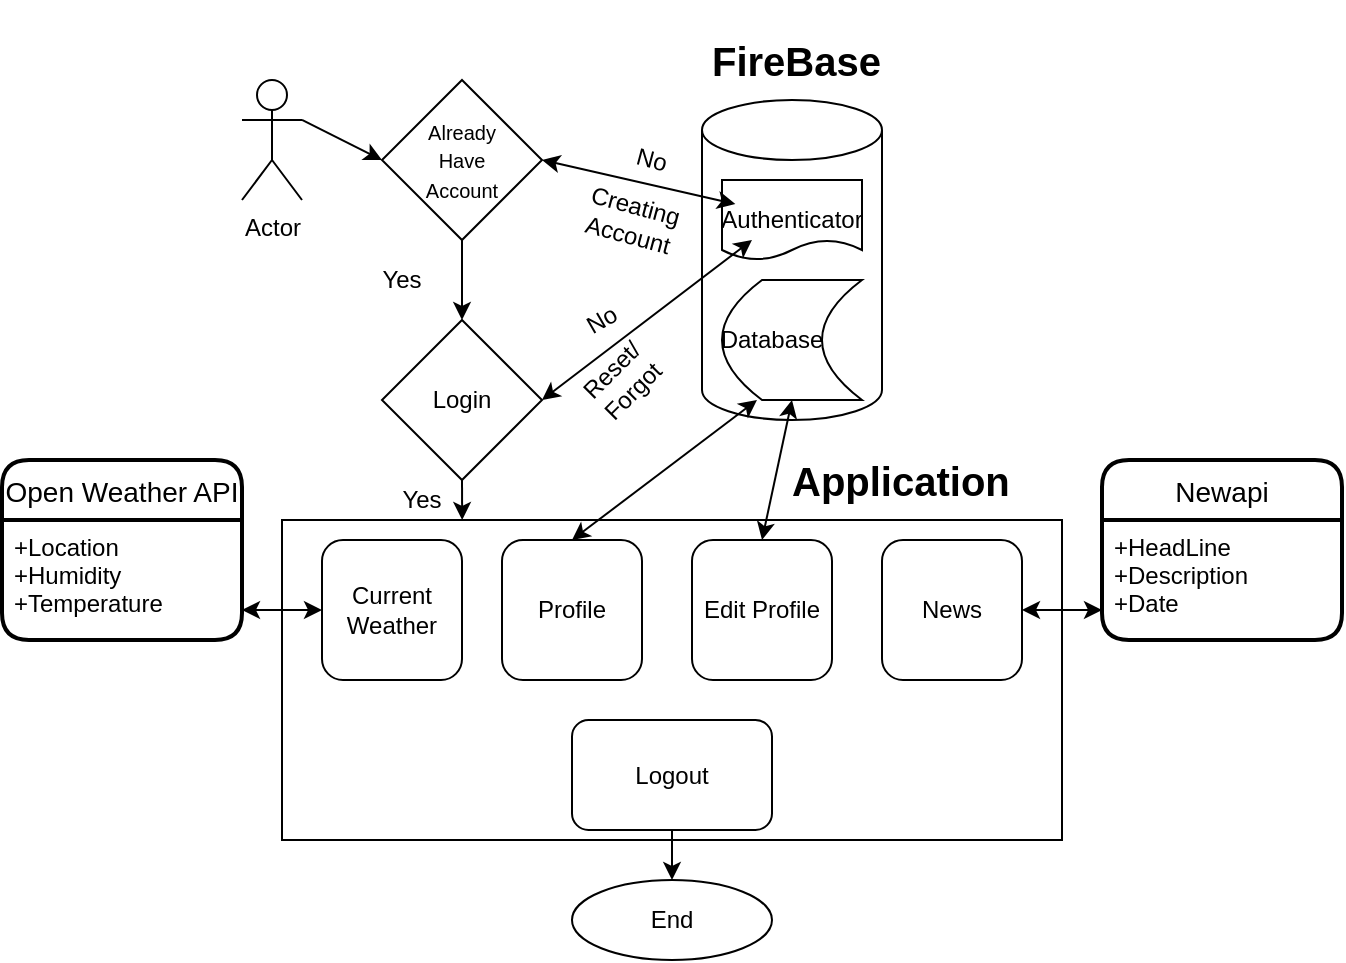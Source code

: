 <mxfile version="13.5.4" type="device"><diagram id="QX4PSyTqt2jTFoReVrML" name="Page-1"><mxGraphModel dx="782" dy="469" grid="1" gridSize="10" guides="1" tooltips="1" connect="1" arrows="1" fold="1" page="1" pageScale="1" pageWidth="1100" pageHeight="850" background="#FFFFFF" math="0" shadow="0"><root><mxCell id="0"/><mxCell id="1" parent="0"/><mxCell id="v5pj5XMlGoA2WD6w22uD-2" value="Actor" style="shape=umlActor;verticalLabelPosition=bottom;verticalAlign=top;html=1;outlineConnect=0;" vertex="1" parent="1"><mxGeometry x="170" y="40" width="30" height="60" as="geometry"/></mxCell><mxCell id="v5pj5XMlGoA2WD6w22uD-3" value="" style="rhombus;whiteSpace=wrap;html=1;" vertex="1" parent="1"><mxGeometry x="240" y="40" width="80" height="80" as="geometry"/></mxCell><mxCell id="v5pj5XMlGoA2WD6w22uD-4" value="" style="rhombus;whiteSpace=wrap;html=1;" vertex="1" parent="1"><mxGeometry x="240" y="160" width="80" height="80" as="geometry"/></mxCell><mxCell id="v5pj5XMlGoA2WD6w22uD-5" value="" style="shape=cylinder2;whiteSpace=wrap;html=1;boundedLbl=1;backgroundOutline=1;size=15;" vertex="1" parent="1"><mxGeometry x="400" y="50" width="90" height="160" as="geometry"/></mxCell><mxCell id="v5pj5XMlGoA2WD6w22uD-7" value="" style="shape=dataStorage;whiteSpace=wrap;html=1;fixedSize=1;" vertex="1" parent="1"><mxGeometry x="410" y="140" width="70" height="60" as="geometry"/></mxCell><mxCell id="v5pj5XMlGoA2WD6w22uD-8" value="" style="shape=document;whiteSpace=wrap;html=1;boundedLbl=1;size=0.25;" vertex="1" parent="1"><mxGeometry x="410" y="90" width="70" height="40" as="geometry"/></mxCell><mxCell id="v5pj5XMlGoA2WD6w22uD-9" value="" style="rounded=0;whiteSpace=wrap;html=1;" vertex="1" parent="1"><mxGeometry x="190" y="260" width="390" height="160" as="geometry"/></mxCell><mxCell id="v5pj5XMlGoA2WD6w22uD-18" value="&lt;h1&gt;&lt;font style=&quot;font-size: 20px&quot;&gt;FireBase&lt;/font&gt;&lt;/h1&gt;" style="text;html=1;strokeColor=none;fillColor=none;spacing=5;spacingTop=-20;whiteSpace=wrap;overflow=hidden;rounded=0;" vertex="1" parent="1"><mxGeometry x="400" y="10" width="100" height="30" as="geometry"/></mxCell><mxCell id="v5pj5XMlGoA2WD6w22uD-19" value="Database" style="text;html=1;strokeColor=none;fillColor=none;align=center;verticalAlign=middle;whiteSpace=wrap;rounded=0;" vertex="1" parent="1"><mxGeometry x="420" y="160" width="30" height="20" as="geometry"/></mxCell><mxCell id="v5pj5XMlGoA2WD6w22uD-21" value="Authenticator" style="text;html=1;strokeColor=none;fillColor=none;align=center;verticalAlign=middle;whiteSpace=wrap;rounded=0;" vertex="1" parent="1"><mxGeometry x="425" y="100" width="40" height="20" as="geometry"/></mxCell><mxCell id="v5pj5XMlGoA2WD6w22uD-25" value="" style="endArrow=classic;startArrow=classic;html=1;exitX=1;exitY=0.5;exitDx=0;exitDy=0;entryX=0;entryY=1;entryDx=0;entryDy=0;" edge="1" parent="1" source="v5pj5XMlGoA2WD6w22uD-4" target="v5pj5XMlGoA2WD6w22uD-21"><mxGeometry width="50" height="50" relative="1" as="geometry"><mxPoint x="330" y="200" as="sourcePoint"/><mxPoint x="380" y="150" as="targetPoint"/></mxGeometry></mxCell><mxCell id="v5pj5XMlGoA2WD6w22uD-26" value="" style="endArrow=classic;startArrow=classic;html=1;exitX=1;exitY=0.5;exitDx=0;exitDy=0;entryX=-0.208;entryY=0.1;entryDx=0;entryDy=0;entryPerimeter=0;" edge="1" parent="1" source="v5pj5XMlGoA2WD6w22uD-3" target="v5pj5XMlGoA2WD6w22uD-21"><mxGeometry width="50" height="50" relative="1" as="geometry"><mxPoint x="320" y="105" as="sourcePoint"/><mxPoint x="370" y="55" as="targetPoint"/></mxGeometry></mxCell><mxCell id="v5pj5XMlGoA2WD6w22uD-27" value="Current&lt;br&gt;Weather" style="shape=ext;rounded=1;html=1;whiteSpace=wrap;" vertex="1" parent="1"><mxGeometry x="210" y="270" width="70" height="70" as="geometry"/></mxCell><mxCell id="v5pj5XMlGoA2WD6w22uD-30" value="Profile" style="shape=ext;rounded=1;html=1;whiteSpace=wrap;" vertex="1" parent="1"><mxGeometry x="300" y="270" width="70" height="70" as="geometry"/></mxCell><mxCell id="v5pj5XMlGoA2WD6w22uD-31" value="Edit Profile" style="shape=ext;rounded=1;html=1;whiteSpace=wrap;" vertex="1" parent="1"><mxGeometry x="395" y="270" width="70" height="70" as="geometry"/></mxCell><mxCell id="v5pj5XMlGoA2WD6w22uD-32" value="News" style="shape=ext;rounded=1;html=1;whiteSpace=wrap;" vertex="1" parent="1"><mxGeometry x="490" y="270" width="70" height="70" as="geometry"/></mxCell><mxCell id="v5pj5XMlGoA2WD6w22uD-33" value="Logout" style="shape=ext;rounded=1;html=1;whiteSpace=wrap;" vertex="1" parent="1"><mxGeometry x="335" y="360" width="100" height="55" as="geometry"/></mxCell><mxCell id="v5pj5XMlGoA2WD6w22uD-34" value="End" style="ellipse;whiteSpace=wrap;html=1;align=center;" vertex="1" parent="1"><mxGeometry x="335" y="440" width="100" height="40" as="geometry"/></mxCell><mxCell id="v5pj5XMlGoA2WD6w22uD-35" value="" style="endArrow=classic;html=1;exitX=0.5;exitY=1;exitDx=0;exitDy=0;" edge="1" parent="1" source="v5pj5XMlGoA2WD6w22uD-33" target="v5pj5XMlGoA2WD6w22uD-34"><mxGeometry width="50" height="50" relative="1" as="geometry"><mxPoint x="465" y="490" as="sourcePoint"/><mxPoint x="515" y="440" as="targetPoint"/></mxGeometry></mxCell><mxCell id="v5pj5XMlGoA2WD6w22uD-16" value="Open Weather API" style="swimlane;childLayout=stackLayout;horizontal=1;startSize=30;horizontalStack=0;rounded=1;fontSize=14;fontStyle=0;strokeWidth=2;resizeParent=0;resizeLast=1;shadow=0;dashed=0;align=center;" vertex="1" parent="1"><mxGeometry x="50" y="230" width="120" height="90" as="geometry"/></mxCell><mxCell id="v5pj5XMlGoA2WD6w22uD-17" value="+Location&#10;+Humidity&#10;+Temperature" style="align=left;strokeColor=none;fillColor=none;spacingLeft=4;fontSize=12;verticalAlign=top;resizable=0;rotatable=0;part=1;" vertex="1" parent="v5pj5XMlGoA2WD6w22uD-16"><mxGeometry y="30" width="120" height="60" as="geometry"/></mxCell><mxCell id="v5pj5XMlGoA2WD6w22uD-36" value="" style="endArrow=classic;startArrow=classic;html=1;exitX=1;exitY=0.75;exitDx=0;exitDy=0;entryX=0;entryY=0.5;entryDx=0;entryDy=0;" edge="1" parent="1" source="v5pj5XMlGoA2WD6w22uD-17" target="v5pj5XMlGoA2WD6w22uD-27"><mxGeometry width="50" height="50" relative="1" as="geometry"><mxPoint x="190" y="260" as="sourcePoint"/><mxPoint x="240" y="210" as="targetPoint"/></mxGeometry></mxCell><mxCell id="v5pj5XMlGoA2WD6w22uD-13" value="Newapi" style="swimlane;childLayout=stackLayout;horizontal=1;startSize=30;horizontalStack=0;rounded=1;fontSize=14;fontStyle=0;strokeWidth=2;resizeParent=0;resizeLast=1;shadow=0;dashed=0;align=center;" vertex="1" parent="1"><mxGeometry x="600" y="230" width="120" height="90" as="geometry"/></mxCell><mxCell id="v5pj5XMlGoA2WD6w22uD-14" value="+HeadLine&#10;+Description&#10;+Date" style="align=left;strokeColor=none;fillColor=none;spacingLeft=4;fontSize=12;verticalAlign=top;resizable=0;rotatable=0;part=1;" vertex="1" parent="v5pj5XMlGoA2WD6w22uD-13"><mxGeometry y="30" width="120" height="60" as="geometry"/></mxCell><mxCell id="v5pj5XMlGoA2WD6w22uD-38" value="" style="endArrow=classic;startArrow=classic;html=1;exitX=1;exitY=0.5;exitDx=0;exitDy=0;" edge="1" parent="1" source="v5pj5XMlGoA2WD6w22uD-32"><mxGeometry width="50" height="50" relative="1" as="geometry"><mxPoint x="600" y="200" as="sourcePoint"/><mxPoint x="600" y="305" as="targetPoint"/></mxGeometry></mxCell><mxCell id="v5pj5XMlGoA2WD6w22uD-39" value="" style="endArrow=classic;startArrow=classic;html=1;exitX=0.5;exitY=0;exitDx=0;exitDy=0;entryX=0.25;entryY=1;entryDx=0;entryDy=0;" edge="1" parent="1" source="v5pj5XMlGoA2WD6w22uD-30" target="v5pj5XMlGoA2WD6w22uD-7"><mxGeometry width="50" height="50" relative="1" as="geometry"><mxPoint x="340" y="260" as="sourcePoint"/><mxPoint x="390" y="210" as="targetPoint"/></mxGeometry></mxCell><mxCell id="v5pj5XMlGoA2WD6w22uD-41" value="" style="endArrow=classic;startArrow=classic;html=1;exitX=0.5;exitY=0;exitDx=0;exitDy=0;entryX=0.5;entryY=1;entryDx=0;entryDy=0;" edge="1" parent="1" source="v5pj5XMlGoA2WD6w22uD-31" target="v5pj5XMlGoA2WD6w22uD-7"><mxGeometry width="50" height="50" relative="1" as="geometry"><mxPoint x="540" y="200" as="sourcePoint"/><mxPoint x="590" y="150" as="targetPoint"/></mxGeometry></mxCell><mxCell id="v5pj5XMlGoA2WD6w22uD-43" value="" style="endArrow=classic;html=1;entryX=0;entryY=0.5;entryDx=0;entryDy=0;exitX=1;exitY=0.333;exitDx=0;exitDy=0;exitPerimeter=0;" edge="1" parent="1" source="v5pj5XMlGoA2WD6w22uD-2" target="v5pj5XMlGoA2WD6w22uD-3"><mxGeometry width="50" height="50" relative="1" as="geometry"><mxPoint x="200" y="110" as="sourcePoint"/><mxPoint x="250" y="60" as="targetPoint"/></mxGeometry></mxCell><mxCell id="v5pj5XMlGoA2WD6w22uD-44" value="" style="endArrow=classic;html=1;exitX=0.5;exitY=1;exitDx=0;exitDy=0;entryX=0.5;entryY=0;entryDx=0;entryDy=0;" edge="1" parent="1" source="v5pj5XMlGoA2WD6w22uD-3" target="v5pj5XMlGoA2WD6w22uD-4"><mxGeometry width="50" height="50" relative="1" as="geometry"><mxPoint x="250" y="160" as="sourcePoint"/><mxPoint x="300" y="110" as="targetPoint"/></mxGeometry></mxCell><mxCell id="v5pj5XMlGoA2WD6w22uD-45" value="" style="endArrow=classic;html=1;exitX=0.5;exitY=1;exitDx=0;exitDy=0;entryX=0.231;entryY=0;entryDx=0;entryDy=0;entryPerimeter=0;" edge="1" parent="1" source="v5pj5XMlGoA2WD6w22uD-4" target="v5pj5XMlGoA2WD6w22uD-9"><mxGeometry width="50" height="50" relative="1" as="geometry"><mxPoint x="290" y="130" as="sourcePoint"/><mxPoint x="290" y="170" as="targetPoint"/></mxGeometry></mxCell><mxCell id="v5pj5XMlGoA2WD6w22uD-46" value="&lt;font style=&quot;font-size: 10px&quot;&gt;Already Have&lt;br&gt;Account&lt;br&gt;&lt;/font&gt;" style="text;html=1;strokeColor=none;fillColor=none;align=center;verticalAlign=middle;whiteSpace=wrap;rounded=0;" vertex="1" parent="1"><mxGeometry x="260" y="70" width="40" height="20" as="geometry"/></mxCell><mxCell id="v5pj5XMlGoA2WD6w22uD-47" value="No" style="text;html=1;strokeColor=none;fillColor=none;align=center;verticalAlign=middle;whiteSpace=wrap;rounded=0;rotation=15;" vertex="1" parent="1"><mxGeometry x="355" y="70" width="40" height="20" as="geometry"/></mxCell><mxCell id="v5pj5XMlGoA2WD6w22uD-48" value="Yes" style="text;html=1;strokeColor=none;fillColor=none;align=center;verticalAlign=middle;whiteSpace=wrap;rounded=0;" vertex="1" parent="1"><mxGeometry x="230" y="130" width="40" height="20" as="geometry"/></mxCell><mxCell id="v5pj5XMlGoA2WD6w22uD-49" value="Creating Account" style="text;html=1;strokeColor=none;fillColor=none;align=center;verticalAlign=middle;whiteSpace=wrap;rounded=0;rotation=15;" vertex="1" parent="1"><mxGeometry x="350" y="100" width="30" height="20" as="geometry"/></mxCell><mxCell id="v5pj5XMlGoA2WD6w22uD-50" value="Login" style="text;html=1;strokeColor=none;fillColor=none;align=center;verticalAlign=middle;whiteSpace=wrap;rounded=0;" vertex="1" parent="1"><mxGeometry x="260" y="190" width="40" height="20" as="geometry"/></mxCell><mxCell id="v5pj5XMlGoA2WD6w22uD-51" value="Yes" style="text;html=1;strokeColor=none;fillColor=none;align=center;verticalAlign=middle;whiteSpace=wrap;rounded=0;" vertex="1" parent="1"><mxGeometry x="240" y="240" width="40" height="20" as="geometry"/></mxCell><mxCell id="v5pj5XMlGoA2WD6w22uD-52" value="No" style="text;html=1;strokeColor=none;fillColor=none;align=center;verticalAlign=middle;whiteSpace=wrap;rounded=0;rotation=-30;" vertex="1" parent="1"><mxGeometry x="330" y="150" width="40" height="20" as="geometry"/></mxCell><mxCell id="v5pj5XMlGoA2WD6w22uD-53" value="Reset/ Forgot" style="text;html=1;strokeColor=none;fillColor=none;align=center;verticalAlign=middle;whiteSpace=wrap;rounded=0;rotation=-45;" vertex="1" parent="1"><mxGeometry x="340" y="180" width="40" height="20" as="geometry"/></mxCell><mxCell id="v5pj5XMlGoA2WD6w22uD-55" value="&lt;h1&gt;&lt;font style=&quot;font-size: 20px&quot;&gt;Application&lt;/font&gt;&lt;/h1&gt;" style="text;html=1;strokeColor=none;fillColor=none;spacing=5;spacingTop=-20;whiteSpace=wrap;overflow=hidden;rounded=0;" vertex="1" parent="1"><mxGeometry x="440" y="220" width="190" height="120" as="geometry"/></mxCell></root></mxGraphModel></diagram></mxfile>